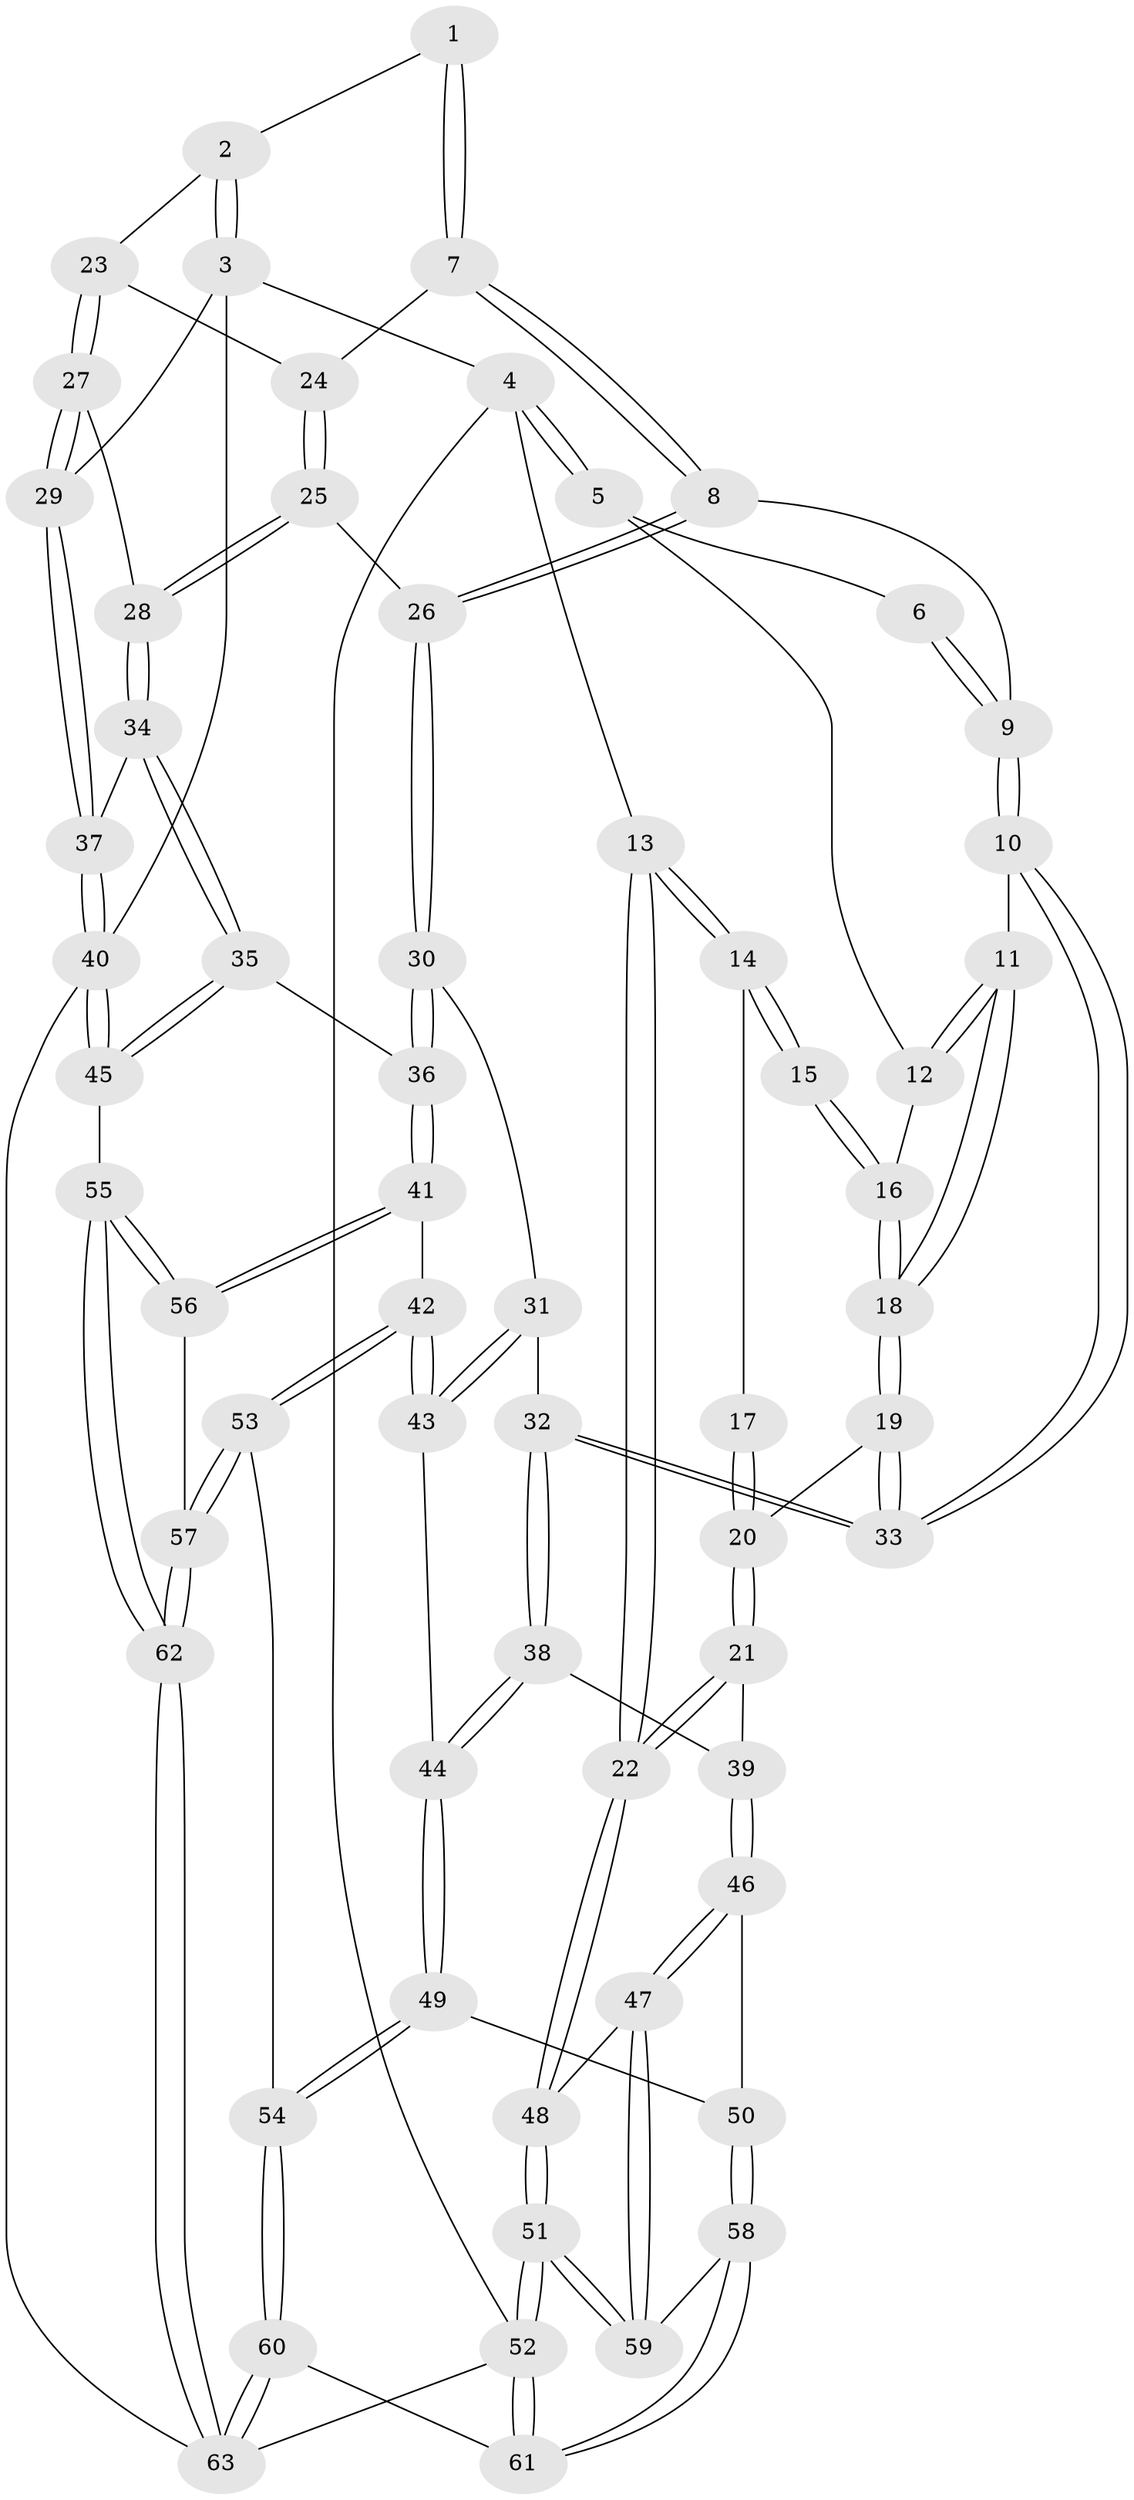 // Generated by graph-tools (version 1.1) at 2025/16/03/09/25 04:16:46]
// undirected, 63 vertices, 154 edges
graph export_dot {
graph [start="1"]
  node [color=gray90,style=filled];
  1 [pos="+0.5683554265881442+0"];
  2 [pos="+1+0"];
  3 [pos="+1+0"];
  4 [pos="+0+0"];
  5 [pos="+0.20763063039852747+0"];
  6 [pos="+0.3629890504361066+0"];
  7 [pos="+0.5876443953728462+0.15762566805988548"];
  8 [pos="+0.4506604884507401+0.22504221795416815"];
  9 [pos="+0.41883920776703476+0.22730109099421886"];
  10 [pos="+0.4097053401885657+0.23521979409708788"];
  11 [pos="+0.26794296576244925+0.21459595015027885"];
  12 [pos="+0.1926026819294672+0"];
  13 [pos="+0+0"];
  14 [pos="+0+0.010900456074599982"];
  15 [pos="+0.06432573167275653+0.09490008919727548"];
  16 [pos="+0.12594983112571642+0.0917090017515865"];
  17 [pos="+0.03755440255426386+0.11438468832846112"];
  18 [pos="+0.11899587982418683+0.2612301491155157"];
  19 [pos="+0.10939080742387666+0.27026577233169524"];
  20 [pos="+0.026641366950720585+0.3282323528322129"];
  21 [pos="+0+0.3649969359264362"];
  22 [pos="+0+0.39240104687720423"];
  23 [pos="+0.7745578175035452+0.1495470350974822"];
  24 [pos="+0.6703035681399598+0.17729187750447767"];
  25 [pos="+0.6598685244595722+0.3252152620178208"];
  26 [pos="+0.6127011654921559+0.3613969146666811"];
  27 [pos="+0.8365427597735028+0.2785440892928708"];
  28 [pos="+0.8068757790591697+0.35934337828750773"];
  29 [pos="+1+0.2599441712855732"];
  30 [pos="+0.6026599952113401+0.46009715675985163"];
  31 [pos="+0.5338875739334533+0.46200576766418405"];
  32 [pos="+0.3810567765688883+0.44268989606577813"];
  33 [pos="+0.38104408671080653+0.4323843147417732"];
  34 [pos="+0.821473212751455+0.4742374545773571"];
  35 [pos="+0.8004803685416281+0.5103786877901278"];
  36 [pos="+0.7115863099856892+0.5667155593521888"];
  37 [pos="+1+0.4080022379081909"];
  38 [pos="+0.3576253417394169+0.4786257549966429"];
  39 [pos="+0.22325867951089534+0.5113850697086556"];
  40 [pos="+1+0.8050462622444778"];
  41 [pos="+0.6979762230533652+0.609493357079908"];
  42 [pos="+0.5418878717336099+0.6592380487610056"];
  43 [pos="+0.5051955373294106+0.6329318521622117"];
  44 [pos="+0.3976513613184423+0.5800670059163152"];
  45 [pos="+1+0.7922130532131516"];
  46 [pos="+0.18321486092906+0.6824444998599458"];
  47 [pos="+0.12146634580534624+0.7179685163361408"];
  48 [pos="+0+0.6224802342822313"];
  49 [pos="+0.33865566289003457+0.7332597185848105"];
  50 [pos="+0.3216831638559144+0.7395166496697628"];
  51 [pos="+0+1"];
  52 [pos="+0+1"];
  53 [pos="+0.49014907140057856+0.7817701729942496"];
  54 [pos="+0.47728878838919425+0.7912615622000276"];
  55 [pos="+0.9056780976531794+0.8122422084695953"];
  56 [pos="+0.7299572545311075+0.7028182298283777"];
  57 [pos="+0.6566050463745807+0.8250420877505522"];
  58 [pos="+0.2723283754257933+0.9271943878212509"];
  59 [pos="+0.13756472479225726+0.8591156130294004"];
  60 [pos="+0.4426551633381132+1"];
  61 [pos="+0.3746455287978922+1"];
  62 [pos="+0.6778214388092283+1"];
  63 [pos="+0.6498338791991818+1"];
  1 -- 2;
  1 -- 7;
  1 -- 7;
  2 -- 3;
  2 -- 3;
  2 -- 23;
  3 -- 4;
  3 -- 29;
  3 -- 40;
  4 -- 5;
  4 -- 5;
  4 -- 13;
  4 -- 52;
  5 -- 6;
  5 -- 12;
  6 -- 9;
  6 -- 9;
  7 -- 8;
  7 -- 8;
  7 -- 24;
  8 -- 9;
  8 -- 26;
  8 -- 26;
  9 -- 10;
  9 -- 10;
  10 -- 11;
  10 -- 33;
  10 -- 33;
  11 -- 12;
  11 -- 12;
  11 -- 18;
  11 -- 18;
  12 -- 16;
  13 -- 14;
  13 -- 14;
  13 -- 22;
  13 -- 22;
  14 -- 15;
  14 -- 15;
  14 -- 17;
  15 -- 16;
  15 -- 16;
  16 -- 18;
  16 -- 18;
  17 -- 20;
  17 -- 20;
  18 -- 19;
  18 -- 19;
  19 -- 20;
  19 -- 33;
  19 -- 33;
  20 -- 21;
  20 -- 21;
  21 -- 22;
  21 -- 22;
  21 -- 39;
  22 -- 48;
  22 -- 48;
  23 -- 24;
  23 -- 27;
  23 -- 27;
  24 -- 25;
  24 -- 25;
  25 -- 26;
  25 -- 28;
  25 -- 28;
  26 -- 30;
  26 -- 30;
  27 -- 28;
  27 -- 29;
  27 -- 29;
  28 -- 34;
  28 -- 34;
  29 -- 37;
  29 -- 37;
  30 -- 31;
  30 -- 36;
  30 -- 36;
  31 -- 32;
  31 -- 43;
  31 -- 43;
  32 -- 33;
  32 -- 33;
  32 -- 38;
  32 -- 38;
  34 -- 35;
  34 -- 35;
  34 -- 37;
  35 -- 36;
  35 -- 45;
  35 -- 45;
  36 -- 41;
  36 -- 41;
  37 -- 40;
  37 -- 40;
  38 -- 39;
  38 -- 44;
  38 -- 44;
  39 -- 46;
  39 -- 46;
  40 -- 45;
  40 -- 45;
  40 -- 63;
  41 -- 42;
  41 -- 56;
  41 -- 56;
  42 -- 43;
  42 -- 43;
  42 -- 53;
  42 -- 53;
  43 -- 44;
  44 -- 49;
  44 -- 49;
  45 -- 55;
  46 -- 47;
  46 -- 47;
  46 -- 50;
  47 -- 48;
  47 -- 59;
  47 -- 59;
  48 -- 51;
  48 -- 51;
  49 -- 50;
  49 -- 54;
  49 -- 54;
  50 -- 58;
  50 -- 58;
  51 -- 52;
  51 -- 52;
  51 -- 59;
  51 -- 59;
  52 -- 61;
  52 -- 61;
  52 -- 63;
  53 -- 54;
  53 -- 57;
  53 -- 57;
  54 -- 60;
  54 -- 60;
  55 -- 56;
  55 -- 56;
  55 -- 62;
  55 -- 62;
  56 -- 57;
  57 -- 62;
  57 -- 62;
  58 -- 59;
  58 -- 61;
  58 -- 61;
  60 -- 61;
  60 -- 63;
  60 -- 63;
  62 -- 63;
  62 -- 63;
}
